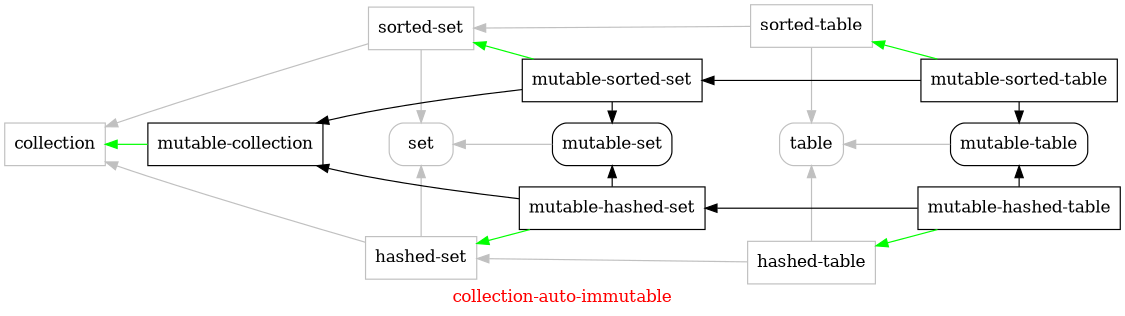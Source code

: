 // Copyright (C) 2007, 2008, 2009 Robert Nielsen <robert@dakota.org>
//
// Licensed under the Apache License, Version 2.0 (the "License");
// you may not use this file except in compliance with the License.
// You may obtain a copy of the License at
//
//      http://www.apache.org/licenses/LICENSE-2.0
//
// Unless required by applicable law or agreed to in writing, software
// distributed under the License is distributed on an "AS IS" BASIS,
// WITHOUT WARRANTIES OR CONDITIONS OF ANY KIND, either express or implied.
// See the License for the specific language governing permissions and
// limitations under the License.

digraph "collection-auto-immutable"
{
  graph [ label = "\G", fontcolor = "red" ];
  graph [ rankdir = "LR", center = "true", page = "8.5,11", size = "7.5,10" ];
  edge [ dir = "back", style = "solid" ];
  node [ shape = "box" ];

  "collection"   [ color = "gray" ];
  "sorted-set"   [ color = "gray" ];
  "hashed-set"   [ color = "gray" ];
  "sorted-table" [ color = "gray" ];
  "hashed-table" [ color = "gray" ];

  "set"   [ style = "rounded", color = "gray" ];
  "table" [ style = "rounded", color = "gray" ];

//   "object" -> "mutable-collection" [  weight = "2" ];
//   "object" -> "collection" [ color = "gray" ];

  "collection" -> "sorted-set"         [ color = "gray" ];
  "collection" -> "hashed-set"         [ color = "gray" ];

  "collection" -> "mutable-collection" [ color = "green" ];

  "sorted-set" -> "mutable-sorted-set" [ color = "green" ];
  "hashed-set" -> "mutable-hashed-set" [ color = "green" ];

  "sorted-table" -> "mutable-sorted-table" [ color = "green" ];
  "hashed-table" -> "mutable-hashed-table" [ color = "green" ];

  "sorted-set" -> "sorted-table" [ color = "gray", weight = "3" ];
  "hashed-set" -> "hashed-table" [ color = "gray", weight = "3" ];

  "mutable-set"          -> "mutable-hashed-set";
  "mutable-sorted-set"   -> "mutable-set"   [ dir = "forward" ];
  "mutable-sorted-table" -> "mutable-table" [ dir = "forward" ];
  "mutable-collection"   -> "mutable-hashed-set";
  "mutable-collection"   -> "mutable-sorted-set";
  "mutable-table"        -> "mutable-hashed-table";
  "mutable-hashed-set"   -> "mutable-hashed-table" [  weight = "2" ];
  "mutable-sorted-set"   -> "mutable-sorted-table" [  weight = "2" ];

  "sorted-set"   -> "set"   [ dir = "forward", color = "gray" ];
  "sorted-table" -> "table" [ dir = "forward", color = "gray" ];

  "set"   -> "hashed-set"   [ dir = "back", color = "gray" ];
  "table" -> "hashed-table" [ dir = "back", color = "gray" ];

  "set"   -> "mutable-set"   [ color = "gray" ];
  "table" -> "mutable-table" [ color = "gray" ];

  "mutable-set"   [ style = "rounded" ];
  "mutable-table" [ style = "rounded" ];

  subgraph { graph [ rank = same ]; "mutable-set";   "mutable-hashed-set";   "mutable-sorted-set";   }
  subgraph { graph [ rank = same ]; "mutable-table"; "mutable-hashed-table"; "mutable-sorted-table"; }

  subgraph { graph [ rank = same ]; "set";   "hashed-set";   "sorted-set";   }
  subgraph { graph [ rank = same ]; "table"; "hashed-table"; "sorted-table"; }

  // layout only
  "mutable-set"        -> "table" [ style = "invis" ];
  "mutable-collection" -> "set"   [ style = "invis" ];
}
